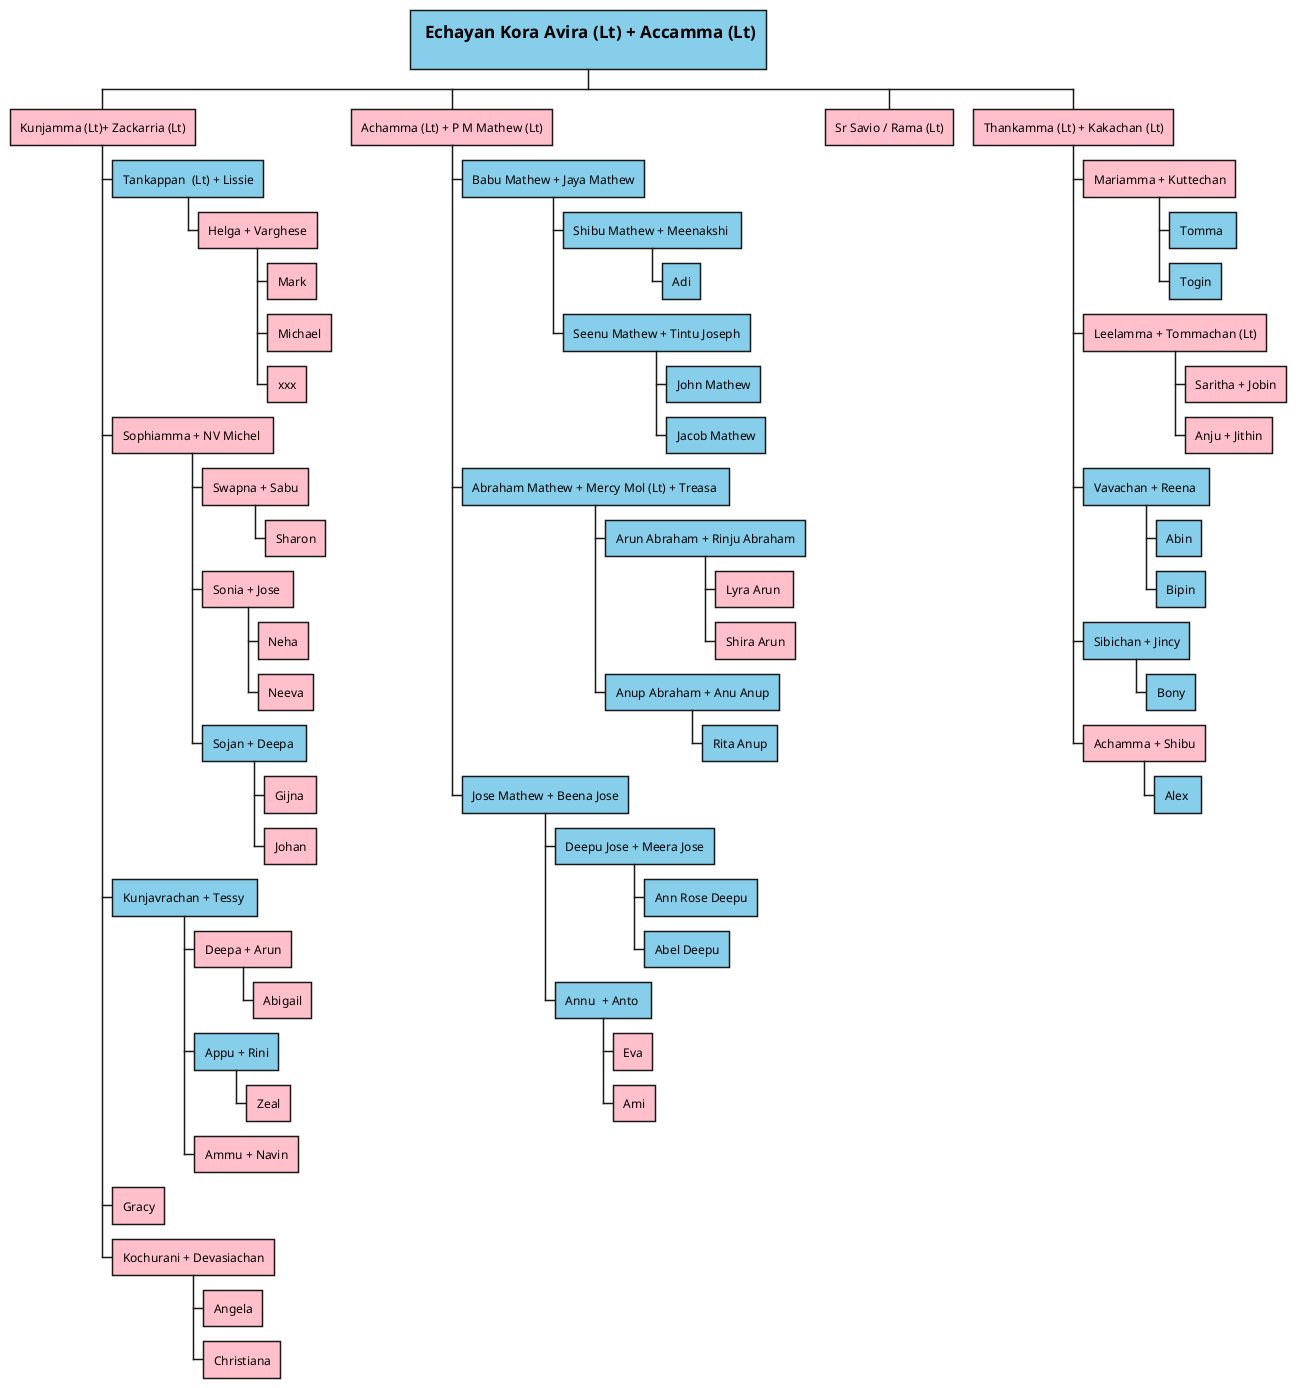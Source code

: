 @startwbs
*[#SkyBlue]:== <size:15> Echayan Kora Avira (Lt) + Accamma (Lt)</size>
;
**[#pink] Kunjamma (Lt)+ Zackarria (Lt)
***[#SkyBlue]  Tankappan  (Lt) + Lissie
****[#pink]  Helga + Varghese
*****[#pink]  Mark
*****[#pink]  Michael
*****[#pink]  xxx
***[#pink]  Sophiamma + NV Michel 
****[#pink]  Swapna + Sabu
*****[#pink]  Sharon
****[#pink]  Sonia + Jose 
*****[#pink]  Neha
*****[#pink]  Neeva
****[#SkyBlue]  Sojan + Deepa 
*****[#pink]  Gijna 
*****[#pink]  Johan
***[#SkyBlue]  Kunjavrachan + Tessy 
****[#pink]  Deepa + Arun
*****[#pink]  Abigail
****[#SkyBlue]  Appu + Rini
*****[#pink]  Zeal
****[#pink]  Ammu + Navin
***[#pink]  Gracy
***[#pink]  Kochurani + Devasiachan
****[#pink]  Angela
****[#pink]  Christiana
**[#pink]  Achamma (Lt) + P M Mathew (Lt)
***[#SkyBlue] Babu Mathew + Jaya Mathew
****[#SkyBlue] Shibu Mathew + Meenakshi 
*****[#SkyBlue] Adi
****[#SkyBlue] Seenu Mathew + Tintu Joseph
*****[#SkyBlue] John Mathew
*****[#SkyBlue] Jacob Mathew
***[#SkyBlue] Abraham Mathew + Mercy Mol (Lt) + Treasa 
****[#SkyBlue] Arun Abraham + Rinju Abraham
*****[#pink] Lyra Arun 
*****[#pink] Shira Arun
****[#SkyBlue] Anup Abraham + Anu Anup
*****[#SkyBlue] Rita Anup
***[#SkyBlue] Jose Mathew + Beena Jose
****[#SkyBlue] Deepu Jose + Meera Jose
*****[#SkyBlue] Ann Rose Deepu
*****[#SkyBlue] Abel Deepu
****[#SkyBlue] Annu  + Anto 
*****[#pink] Eva
*****[#pink] Ami
**[#pink] Sr Savio / Rama (Lt)
**[#pink] Thankamma (Lt) + Kakachan (Lt)
***[#pink] Mariamma + Kuttechan
****[#SkyBlue] Tomma 
****[#SkyBlue] Togin
***[#pink] Leelamma + Tommachan (Lt)
****[#pink] Saritha + Jobin
****[#pink] Anju + Jithin
***[#SkyBlue] Vavachan + Reena 
****[#SkyBlue] Abin
****[#SkyBlue] Bipin
***[#SkyBlue] Sibichan + Jincy
****[#SkyBlue] Bony
***[#pink] Achamma + Shibu
****[#SkyBlue] Alex 
@endwbs